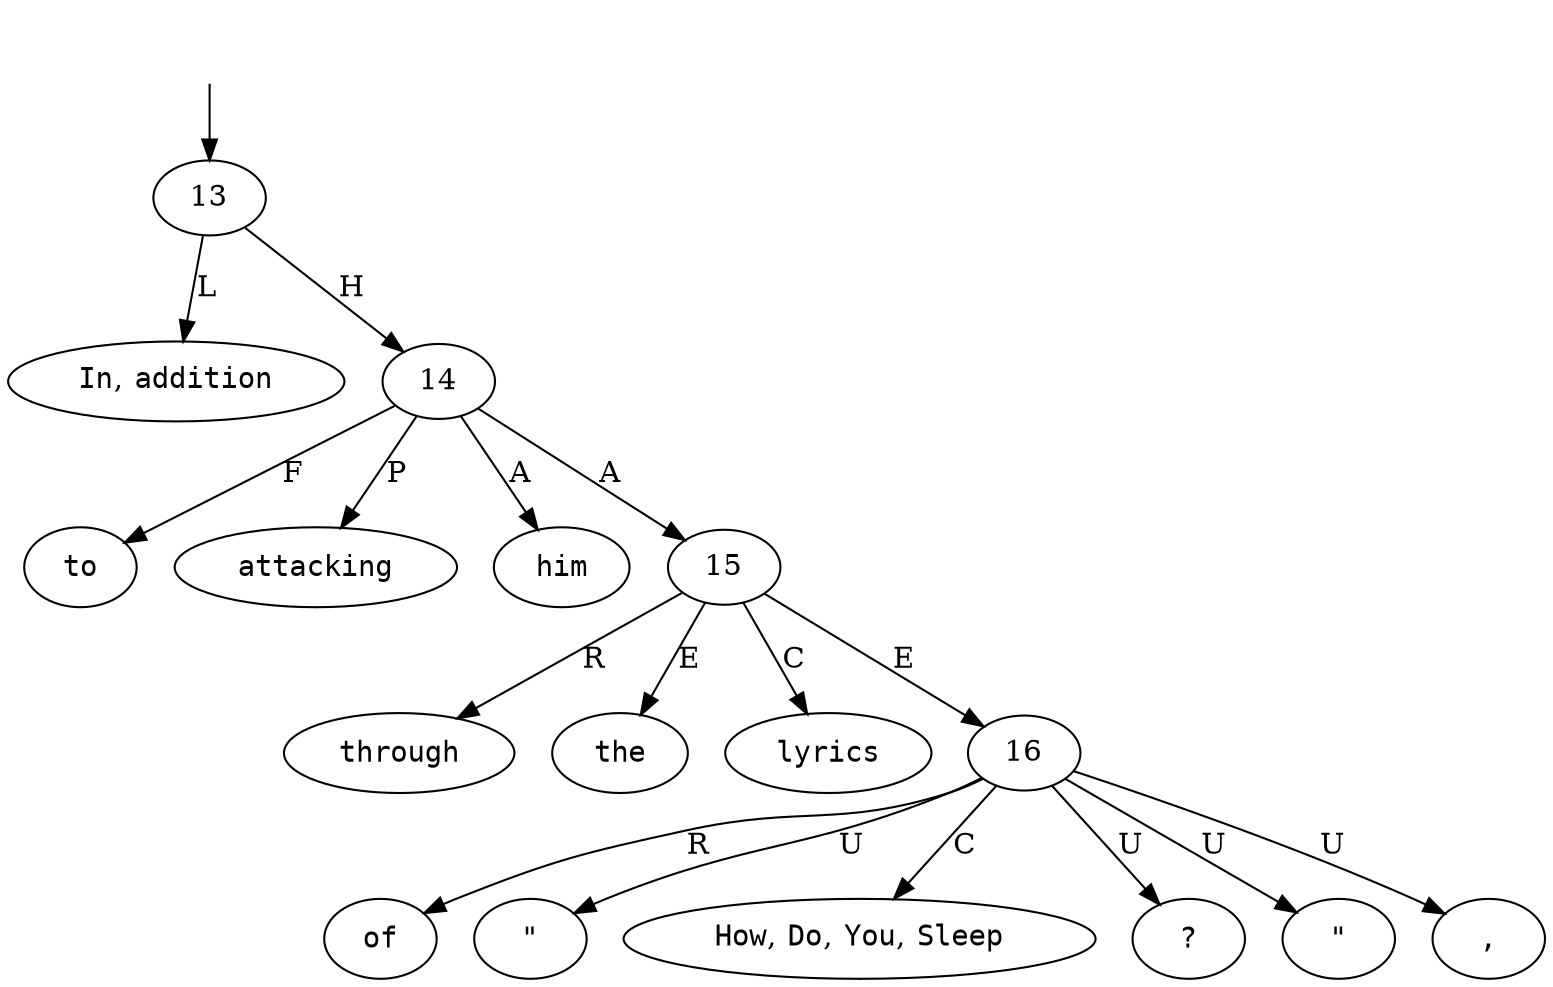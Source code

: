 digraph "648013" {
  top [ style=invis ];
  top -> 13;
  0 [ shape=oval, label=<<table align="center" border="0" cellspacing="0"><tr><td colspan="2"><font face="Courier">In</font>,&nbsp;<font face="Courier">addition</font></td></tr></table>> ];
  1 [ shape=oval, label=<<table align="center" border="0" cellspacing="0"><tr><td colspan="2"><font face="Courier">to</font></td></tr></table>> ];
  2 [ shape=oval, label=<<table align="center" border="0" cellspacing="0"><tr><td colspan="2"><font face="Courier">attacking</font></td></tr></table>> ];
  3 [ shape=oval, label=<<table align="center" border="0" cellspacing="0"><tr><td colspan="2"><font face="Courier">him</font></td></tr></table>> ];
  4 [ shape=oval, label=<<table align="center" border="0" cellspacing="0"><tr><td colspan="2"><font face="Courier">through</font></td></tr></table>> ];
  5 [ shape=oval, label=<<table align="center" border="0" cellspacing="0"><tr><td colspan="2"><font face="Courier">the</font></td></tr></table>> ];
  6 [ shape=oval, label=<<table align="center" border="0" cellspacing="0"><tr><td colspan="2"><font face="Courier">lyrics</font></td></tr></table>> ];
  7 [ shape=oval, label=<<table align="center" border="0" cellspacing="0"><tr><td colspan="2"><font face="Courier">of</font></td></tr></table>> ];
  8 [ shape=oval, label=<<table align="center" border="0" cellspacing="0"><tr><td colspan="2"><font face="Courier">&quot;</font></td></tr></table>> ];
  9 [ shape=oval, label=<<table align="center" border="0" cellspacing="0"><tr><td colspan="2"><font face="Courier">How</font>,&nbsp;<font face="Courier">Do</font>,&nbsp;<font face="Courier">You</font>,&nbsp;<font face="Courier">Sleep</font></td></tr></table>> ];
  10 [ shape=oval, label=<<table align="center" border="0" cellspacing="0"><tr><td colspan="2"><font face="Courier">?</font></td></tr></table>> ];
  11 [ shape=oval, label=<<table align="center" border="0" cellspacing="0"><tr><td colspan="2"><font face="Courier">&quot;</font></td></tr></table>> ];
  12 [ shape=oval, label=<<table align="center" border="0" cellspacing="0"><tr><td colspan="2"><font face="Courier">,</font></td></tr></table>> ];
  13 -> 14 [ label="H" ];
  13 -> 0 [ label="L" ];
  14 -> 15 [ label="A" ];
  14 -> 3 [ label="A" ];
  14 -> 1 [ label="F" ];
  14 -> 2 [ label="P" ];
  15 -> 5 [ label="E" ];
  15 -> 4 [ label="R" ];
  15 -> 6 [ label="C" ];
  15 -> 16 [ label="E" ];
  16 -> 8 [ label="U" ];
  16 -> 10 [ label="U" ];
  16 -> 11 [ label="U" ];
  16 -> 9 [ label="C" ];
  16 -> 12 [ label="U" ];
  16 -> 7 [ label="R" ];
}

